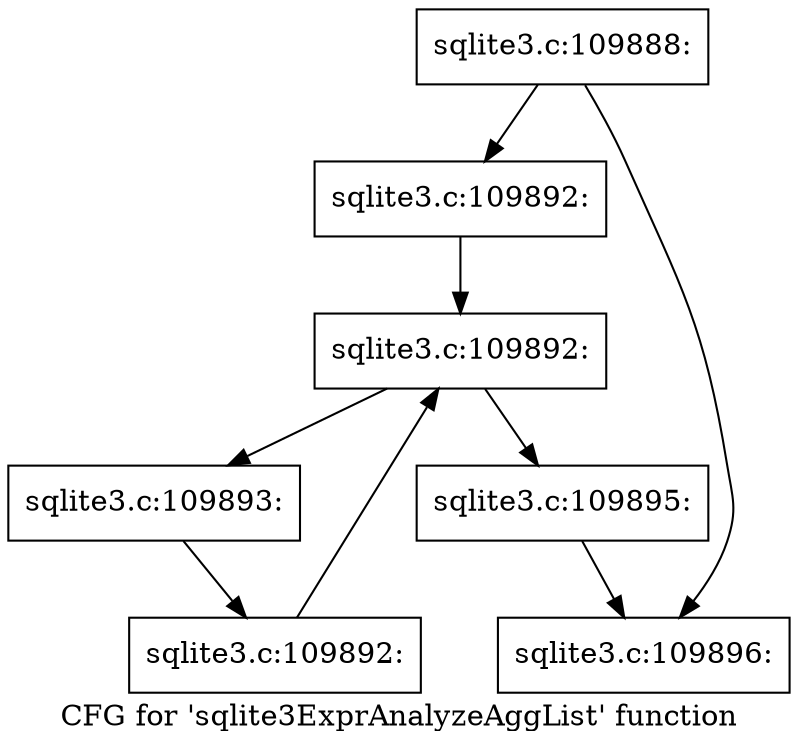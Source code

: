digraph "CFG for 'sqlite3ExprAnalyzeAggList' function" {
	label="CFG for 'sqlite3ExprAnalyzeAggList' function";

	Node0x55c0f9c015a0 [shape=record,label="{sqlite3.c:109888:}"];
	Node0x55c0f9c015a0 -> Node0x55c0f9c03450;
	Node0x55c0f9c015a0 -> Node0x55c0f9c034a0;
	Node0x55c0f9c03450 [shape=record,label="{sqlite3.c:109892:}"];
	Node0x55c0f9c03450 -> Node0x55c0f9c03bb0;
	Node0x55c0f9c03bb0 [shape=record,label="{sqlite3.c:109892:}"];
	Node0x55c0f9c03bb0 -> Node0x55c0f9c03dd0;
	Node0x55c0f9c03bb0 -> Node0x55c0f9c03700;
	Node0x55c0f9c03dd0 [shape=record,label="{sqlite3.c:109893:}"];
	Node0x55c0f9c03dd0 -> Node0x55c0f9c03d40;
	Node0x55c0f9c03d40 [shape=record,label="{sqlite3.c:109892:}"];
	Node0x55c0f9c03d40 -> Node0x55c0f9c03bb0;
	Node0x55c0f9c03700 [shape=record,label="{sqlite3.c:109895:}"];
	Node0x55c0f9c03700 -> Node0x55c0f9c034a0;
	Node0x55c0f9c034a0 [shape=record,label="{sqlite3.c:109896:}"];
}
